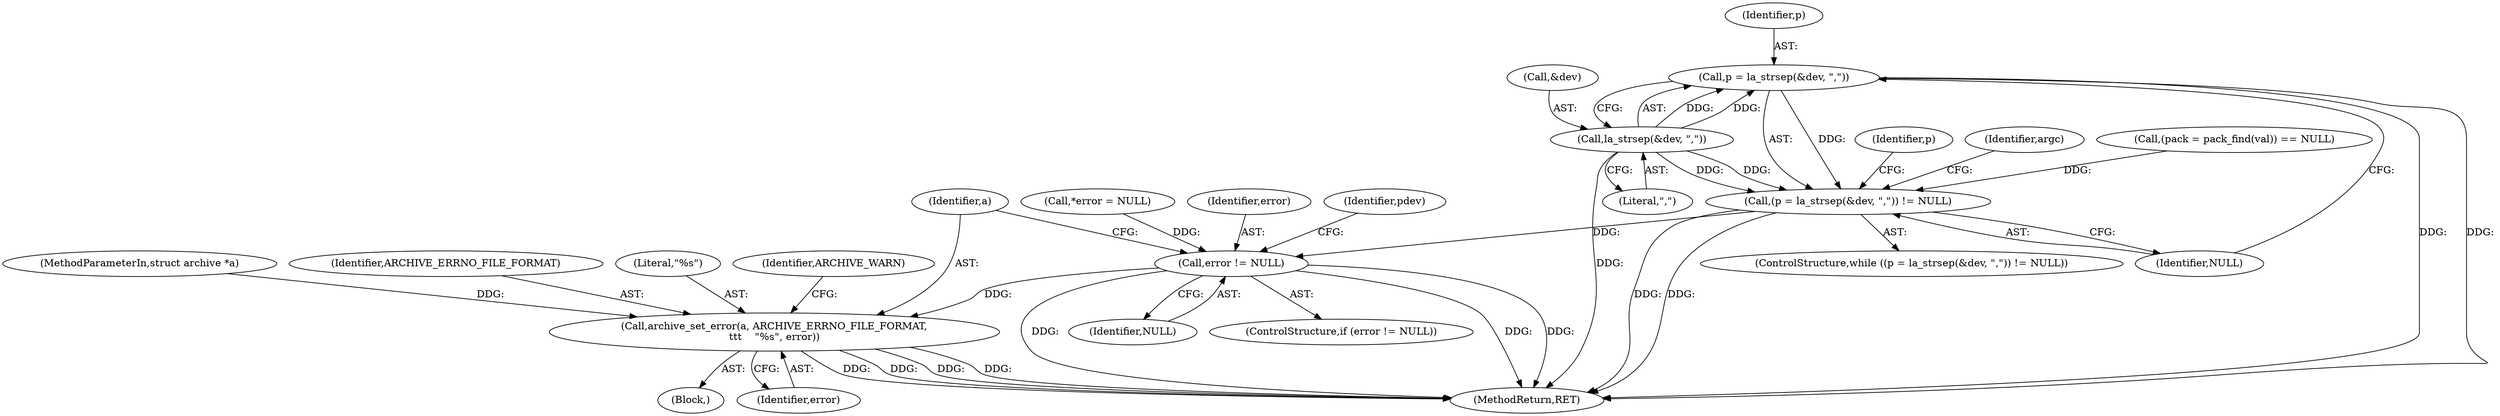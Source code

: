 digraph "0_libarchive_a550daeecf6bc689ade371349892ea17b5b97c77@pointer" {
"1000157" [label="(Call,p = la_strsep(&dev, \",\"))"];
"1000159" [label="(Call,la_strsep(&dev, \",\"))"];
"1000156" [label="(Call,(p = la_strsep(&dev, \",\")) != NULL)"];
"1000217" [label="(Call,error != NULL)"];
"1000221" [label="(Call,archive_set_error(a, ARCHIVE_ERRNO_FILE_FORMAT,\n\t\t\t    \"%s\", error))"];
"1000224" [label="(Literal,\"%s\")"];
"1000227" [label="(Identifier,ARCHIVE_WARN)"];
"1000156" [label="(Call,(p = la_strsep(&dev, \",\")) != NULL)"];
"1000239" [label="(Identifier,pdev)"];
"1000114" [label="(Call,*error = NULL)"];
"1000220" [label="(Block,)"];
"1000168" [label="(Identifier,p)"];
"1000218" [label="(Identifier,error)"];
"1000200" [label="(Identifier,argc)"];
"1000155" [label="(ControlStructure,while ((p = la_strsep(&dev, \",\")) != NULL))"];
"1000159" [label="(Call,la_strsep(&dev, \",\"))"];
"1000162" [label="(Literal,\",\")"];
"1000219" [label="(Identifier,NULL)"];
"1000217" [label="(Call,error != NULL)"];
"1000138" [label="(Call,(pack = pack_find(val)) == NULL)"];
"1000157" [label="(Call,p = la_strsep(&dev, \",\"))"];
"1000221" [label="(Call,archive_set_error(a, ARCHIVE_ERRNO_FILE_FORMAT,\n\t\t\t    \"%s\", error))"];
"1000158" [label="(Identifier,p)"];
"1000163" [label="(Identifier,NULL)"];
"1000243" [label="(MethodReturn,RET)"];
"1000223" [label="(Identifier,ARCHIVE_ERRNO_FILE_FORMAT)"];
"1000225" [label="(Identifier,error)"];
"1000216" [label="(ControlStructure,if (error != NULL))"];
"1000160" [label="(Call,&dev)"];
"1000222" [label="(Identifier,a)"];
"1000104" [label="(MethodParameterIn,struct archive *a)"];
"1000157" -> "1000156"  [label="AST: "];
"1000157" -> "1000159"  [label="CFG: "];
"1000158" -> "1000157"  [label="AST: "];
"1000159" -> "1000157"  [label="AST: "];
"1000163" -> "1000157"  [label="CFG: "];
"1000157" -> "1000243"  [label="DDG: "];
"1000157" -> "1000243"  [label="DDG: "];
"1000157" -> "1000156"  [label="DDG: "];
"1000159" -> "1000157"  [label="DDG: "];
"1000159" -> "1000157"  [label="DDG: "];
"1000159" -> "1000162"  [label="CFG: "];
"1000160" -> "1000159"  [label="AST: "];
"1000162" -> "1000159"  [label="AST: "];
"1000159" -> "1000243"  [label="DDG: "];
"1000159" -> "1000156"  [label="DDG: "];
"1000159" -> "1000156"  [label="DDG: "];
"1000156" -> "1000155"  [label="AST: "];
"1000156" -> "1000163"  [label="CFG: "];
"1000163" -> "1000156"  [label="AST: "];
"1000168" -> "1000156"  [label="CFG: "];
"1000200" -> "1000156"  [label="CFG: "];
"1000156" -> "1000243"  [label="DDG: "];
"1000156" -> "1000243"  [label="DDG: "];
"1000138" -> "1000156"  [label="DDG: "];
"1000156" -> "1000217"  [label="DDG: "];
"1000217" -> "1000216"  [label="AST: "];
"1000217" -> "1000219"  [label="CFG: "];
"1000218" -> "1000217"  [label="AST: "];
"1000219" -> "1000217"  [label="AST: "];
"1000222" -> "1000217"  [label="CFG: "];
"1000239" -> "1000217"  [label="CFG: "];
"1000217" -> "1000243"  [label="DDG: "];
"1000217" -> "1000243"  [label="DDG: "];
"1000217" -> "1000243"  [label="DDG: "];
"1000114" -> "1000217"  [label="DDG: "];
"1000217" -> "1000221"  [label="DDG: "];
"1000221" -> "1000220"  [label="AST: "];
"1000221" -> "1000225"  [label="CFG: "];
"1000222" -> "1000221"  [label="AST: "];
"1000223" -> "1000221"  [label="AST: "];
"1000224" -> "1000221"  [label="AST: "];
"1000225" -> "1000221"  [label="AST: "];
"1000227" -> "1000221"  [label="CFG: "];
"1000221" -> "1000243"  [label="DDG: "];
"1000221" -> "1000243"  [label="DDG: "];
"1000221" -> "1000243"  [label="DDG: "];
"1000221" -> "1000243"  [label="DDG: "];
"1000104" -> "1000221"  [label="DDG: "];
}
